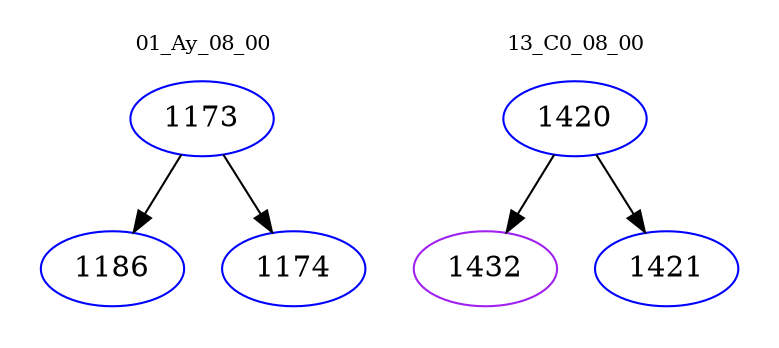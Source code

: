 digraph{
subgraph cluster_0 {
color = white
label = "01_Ay_08_00";
fontsize=10;
T0_1173 [label="1173", color="blue"]
T0_1173 -> T0_1186 [color="black"]
T0_1186 [label="1186", color="blue"]
T0_1173 -> T0_1174 [color="black"]
T0_1174 [label="1174", color="blue"]
}
subgraph cluster_1 {
color = white
label = "13_C0_08_00";
fontsize=10;
T1_1420 [label="1420", color="blue"]
T1_1420 -> T1_1432 [color="black"]
T1_1432 [label="1432", color="purple"]
T1_1420 -> T1_1421 [color="black"]
T1_1421 [label="1421", color="blue"]
}
}
